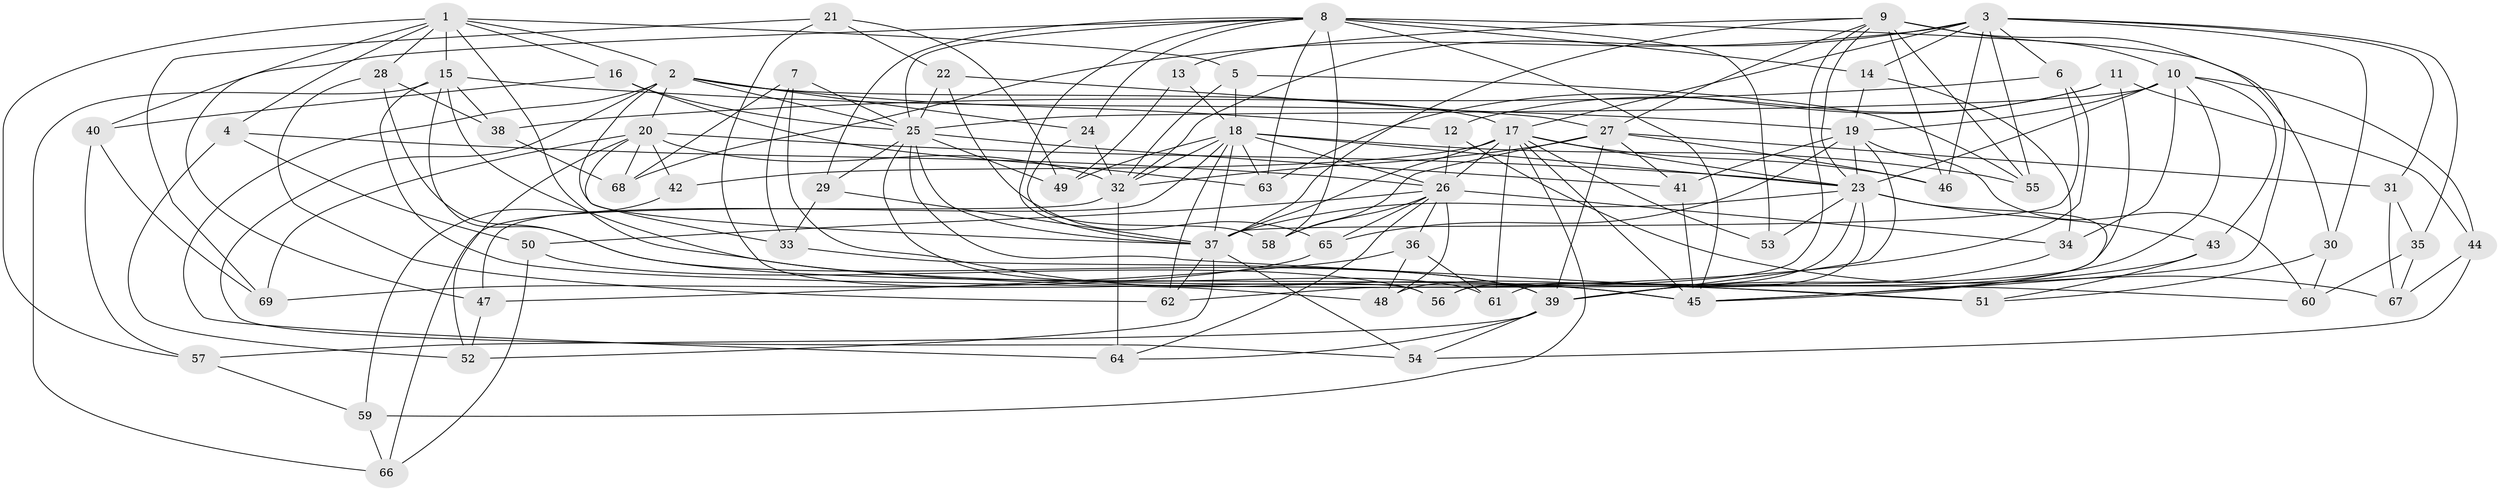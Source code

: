 // original degree distribution, {4: 1.0}
// Generated by graph-tools (version 1.1) at 2025/37/03/09/25 02:37:56]
// undirected, 69 vertices, 189 edges
graph export_dot {
graph [start="1"]
  node [color=gray90,style=filled];
  1;
  2;
  3;
  4;
  5;
  6;
  7;
  8;
  9;
  10;
  11;
  12;
  13;
  14;
  15;
  16;
  17;
  18;
  19;
  20;
  21;
  22;
  23;
  24;
  25;
  26;
  27;
  28;
  29;
  30;
  31;
  32;
  33;
  34;
  35;
  36;
  37;
  38;
  39;
  40;
  41;
  42;
  43;
  44;
  45;
  46;
  47;
  48;
  49;
  50;
  51;
  52;
  53;
  54;
  55;
  56;
  57;
  58;
  59;
  60;
  61;
  62;
  63;
  64;
  65;
  66;
  67;
  68;
  69;
  1 -- 2 [weight=1.0];
  1 -- 4 [weight=1.0];
  1 -- 5 [weight=1.0];
  1 -- 15 [weight=2.0];
  1 -- 16 [weight=1.0];
  1 -- 28 [weight=1.0];
  1 -- 40 [weight=1.0];
  1 -- 51 [weight=1.0];
  1 -- 57 [weight=1.0];
  2 -- 12 [weight=1.0];
  2 -- 17 [weight=1.0];
  2 -- 20 [weight=2.0];
  2 -- 24 [weight=1.0];
  2 -- 25 [weight=1.0];
  2 -- 37 [weight=1.0];
  2 -- 54 [weight=1.0];
  2 -- 64 [weight=1.0];
  3 -- 6 [weight=1.0];
  3 -- 14 [weight=1.0];
  3 -- 17 [weight=1.0];
  3 -- 30 [weight=1.0];
  3 -- 31 [weight=1.0];
  3 -- 32 [weight=1.0];
  3 -- 35 [weight=1.0];
  3 -- 46 [weight=1.0];
  3 -- 55 [weight=1.0];
  3 -- 68 [weight=1.0];
  4 -- 26 [weight=1.0];
  4 -- 50 [weight=1.0];
  4 -- 52 [weight=1.0];
  5 -- 18 [weight=1.0];
  5 -- 32 [weight=1.0];
  5 -- 55 [weight=1.0];
  6 -- 37 [weight=1.0];
  6 -- 38 [weight=1.0];
  6 -- 56 [weight=1.0];
  7 -- 25 [weight=1.0];
  7 -- 33 [weight=1.0];
  7 -- 45 [weight=1.0];
  7 -- 68 [weight=1.0];
  8 -- 14 [weight=1.0];
  8 -- 24 [weight=1.0];
  8 -- 25 [weight=1.0];
  8 -- 29 [weight=1.0];
  8 -- 30 [weight=1.0];
  8 -- 37 [weight=1.0];
  8 -- 45 [weight=1.0];
  8 -- 47 [weight=1.0];
  8 -- 53 [weight=2.0];
  8 -- 58 [weight=1.0];
  8 -- 63 [weight=1.0];
  9 -- 10 [weight=3.0];
  9 -- 13 [weight=2.0];
  9 -- 23 [weight=1.0];
  9 -- 27 [weight=1.0];
  9 -- 37 [weight=1.0];
  9 -- 45 [weight=1.0];
  9 -- 46 [weight=1.0];
  9 -- 55 [weight=1.0];
  9 -- 62 [weight=1.0];
  10 -- 19 [weight=1.0];
  10 -- 23 [weight=1.0];
  10 -- 25 [weight=1.0];
  10 -- 34 [weight=1.0];
  10 -- 39 [weight=1.0];
  10 -- 43 [weight=1.0];
  10 -- 44 [weight=1.0];
  11 -- 12 [weight=1.0];
  11 -- 44 [weight=1.0];
  11 -- 56 [weight=1.0];
  11 -- 63 [weight=1.0];
  12 -- 26 [weight=1.0];
  12 -- 67 [weight=1.0];
  13 -- 18 [weight=1.0];
  13 -- 49 [weight=1.0];
  14 -- 19 [weight=1.0];
  14 -- 34 [weight=1.0];
  15 -- 19 [weight=2.0];
  15 -- 38 [weight=1.0];
  15 -- 39 [weight=2.0];
  15 -- 48 [weight=1.0];
  15 -- 60 [weight=1.0];
  15 -- 66 [weight=1.0];
  16 -- 25 [weight=1.0];
  16 -- 40 [weight=1.0];
  16 -- 63 [weight=1.0];
  17 -- 23 [weight=1.0];
  17 -- 26 [weight=2.0];
  17 -- 37 [weight=1.0];
  17 -- 42 [weight=1.0];
  17 -- 45 [weight=1.0];
  17 -- 46 [weight=1.0];
  17 -- 53 [weight=1.0];
  17 -- 59 [weight=1.0];
  17 -- 61 [weight=1.0];
  18 -- 23 [weight=1.0];
  18 -- 26 [weight=1.0];
  18 -- 32 [weight=2.0];
  18 -- 37 [weight=1.0];
  18 -- 47 [weight=1.0];
  18 -- 49 [weight=1.0];
  18 -- 55 [weight=1.0];
  18 -- 62 [weight=1.0];
  18 -- 63 [weight=1.0];
  19 -- 23 [weight=1.0];
  19 -- 39 [weight=2.0];
  19 -- 41 [weight=1.0];
  19 -- 60 [weight=1.0];
  19 -- 65 [weight=1.0];
  20 -- 23 [weight=1.0];
  20 -- 32 [weight=1.0];
  20 -- 33 [weight=1.0];
  20 -- 42 [weight=2.0];
  20 -- 52 [weight=1.0];
  20 -- 68 [weight=1.0];
  20 -- 69 [weight=1.0];
  21 -- 22 [weight=1.0];
  21 -- 49 [weight=1.0];
  21 -- 56 [weight=1.0];
  21 -- 69 [weight=1.0];
  22 -- 25 [weight=1.0];
  22 -- 27 [weight=1.0];
  22 -- 65 [weight=1.0];
  23 -- 37 [weight=1.0];
  23 -- 43 [weight=1.0];
  23 -- 45 [weight=1.0];
  23 -- 48 [weight=1.0];
  23 -- 53 [weight=1.0];
  23 -- 61 [weight=1.0];
  24 -- 32 [weight=1.0];
  24 -- 58 [weight=1.0];
  25 -- 29 [weight=1.0];
  25 -- 37 [weight=1.0];
  25 -- 41 [weight=1.0];
  25 -- 49 [weight=1.0];
  25 -- 51 [weight=1.0];
  25 -- 61 [weight=1.0];
  26 -- 34 [weight=1.0];
  26 -- 36 [weight=1.0];
  26 -- 48 [weight=1.0];
  26 -- 50 [weight=1.0];
  26 -- 58 [weight=1.0];
  26 -- 64 [weight=1.0];
  26 -- 65 [weight=1.0];
  27 -- 31 [weight=1.0];
  27 -- 32 [weight=2.0];
  27 -- 39 [weight=2.0];
  27 -- 41 [weight=1.0];
  27 -- 46 [weight=1.0];
  27 -- 58 [weight=1.0];
  28 -- 38 [weight=1.0];
  28 -- 45 [weight=1.0];
  28 -- 62 [weight=1.0];
  29 -- 33 [weight=1.0];
  29 -- 37 [weight=1.0];
  30 -- 51 [weight=1.0];
  30 -- 60 [weight=1.0];
  31 -- 35 [weight=1.0];
  31 -- 67 [weight=1.0];
  32 -- 64 [weight=1.0];
  32 -- 66 [weight=1.0];
  33 -- 39 [weight=1.0];
  34 -- 39 [weight=1.0];
  35 -- 60 [weight=1.0];
  35 -- 67 [weight=1.0];
  36 -- 47 [weight=1.0];
  36 -- 48 [weight=1.0];
  36 -- 61 [weight=1.0];
  37 -- 52 [weight=1.0];
  37 -- 54 [weight=1.0];
  37 -- 62 [weight=1.0];
  38 -- 68 [weight=1.0];
  39 -- 54 [weight=1.0];
  39 -- 57 [weight=1.0];
  39 -- 64 [weight=1.0];
  40 -- 57 [weight=1.0];
  40 -- 69 [weight=1.0];
  41 -- 45 [weight=1.0];
  42 -- 59 [weight=1.0];
  43 -- 45 [weight=1.0];
  43 -- 51 [weight=1.0];
  44 -- 54 [weight=1.0];
  44 -- 67 [weight=1.0];
  47 -- 52 [weight=1.0];
  50 -- 56 [weight=1.0];
  50 -- 66 [weight=1.0];
  57 -- 59 [weight=1.0];
  59 -- 66 [weight=1.0];
  65 -- 69 [weight=1.0];
}
